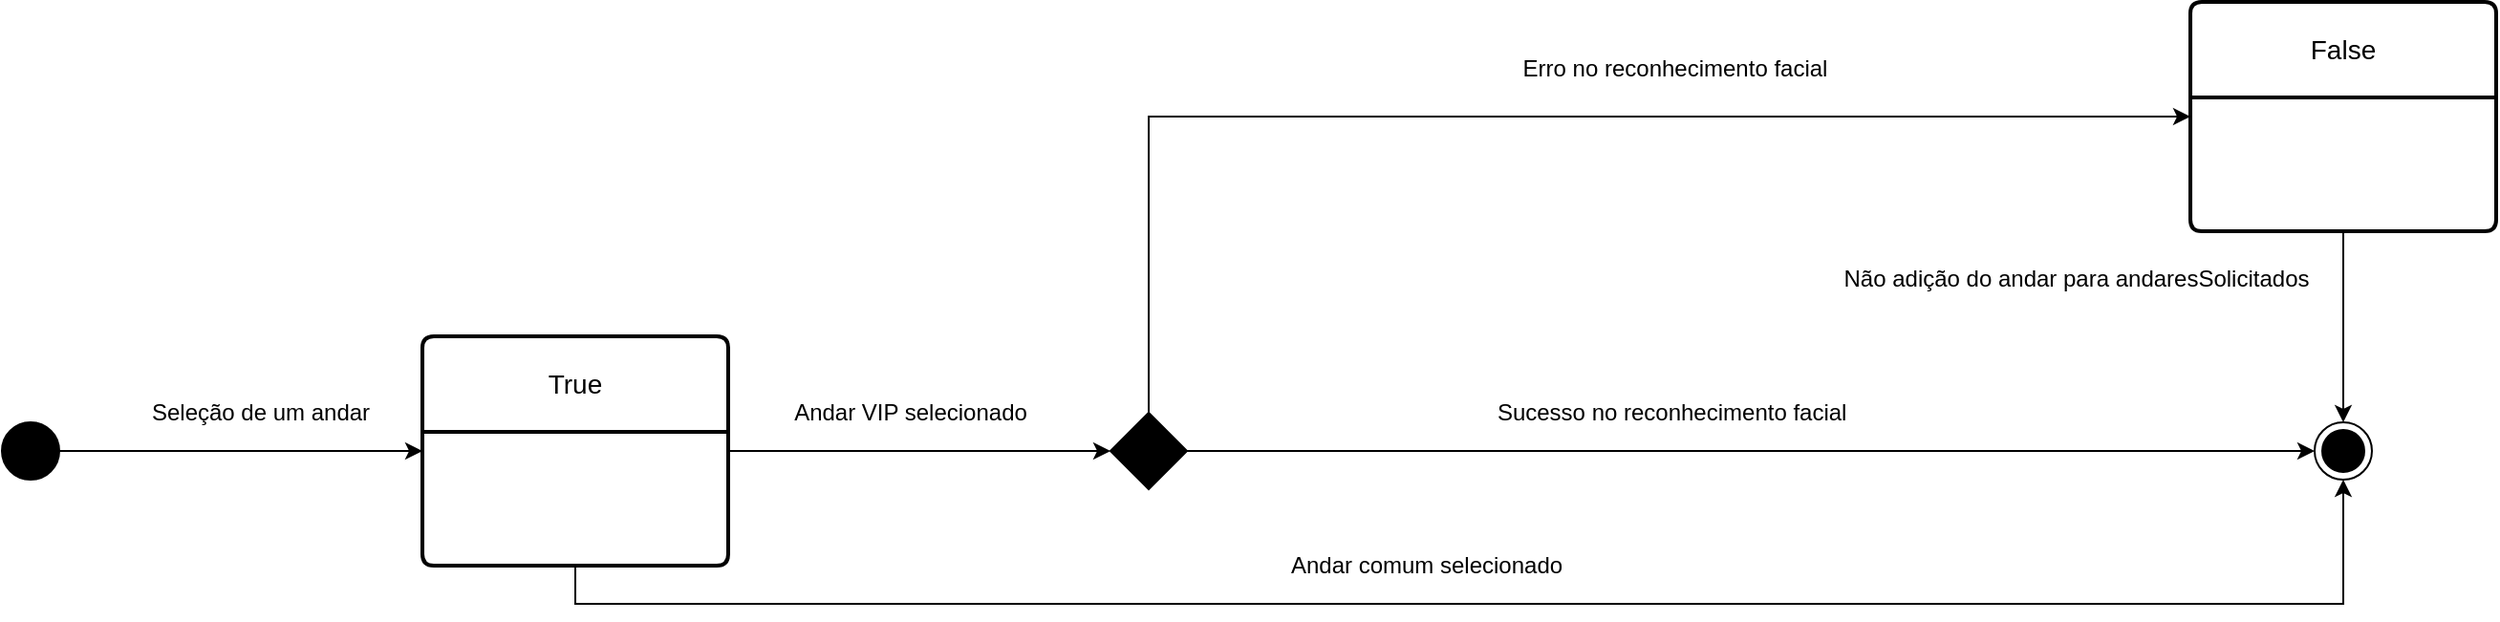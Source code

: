 <mxfile version="24.8.4">
  <diagram name="Página-1" id="xe23tXiPKZrLK1_WDng0">
    <mxGraphModel dx="1434" dy="772" grid="1" gridSize="10" guides="1" tooltips="1" connect="1" arrows="1" fold="1" page="1" pageScale="1" pageWidth="827" pageHeight="1169" math="0" shadow="0">
      <root>
        <mxCell id="0" />
        <mxCell id="1" parent="0" />
        <mxCell id="oSht-DSXq8WabyExVF9s-8" style="edgeStyle=orthogonalEdgeStyle;rounded=0;orthogonalLoop=1;jettySize=auto;html=1;exitX=1;exitY=0.5;exitDx=0;exitDy=0;entryX=0;entryY=0.5;entryDx=0;entryDy=0;" edge="1" parent="1" source="oSht-DSXq8WabyExVF9s-1" target="oSht-DSXq8WabyExVF9s-6">
          <mxGeometry relative="1" as="geometry" />
        </mxCell>
        <mxCell id="oSht-DSXq8WabyExVF9s-1" value="" style="ellipse;fillColor=strokeColor;html=1;" vertex="1" parent="1">
          <mxGeometry x="80" y="320" width="30" height="30" as="geometry" />
        </mxCell>
        <mxCell id="oSht-DSXq8WabyExVF9s-13" style="edgeStyle=orthogonalEdgeStyle;rounded=0;orthogonalLoop=1;jettySize=auto;html=1;exitX=1;exitY=0.5;exitDx=0;exitDy=0;entryX=0;entryY=0.5;entryDx=0;entryDy=0;" edge="1" parent="1" source="oSht-DSXq8WabyExVF9s-6" target="oSht-DSXq8WabyExVF9s-12">
          <mxGeometry relative="1" as="geometry" />
        </mxCell>
        <mxCell id="oSht-DSXq8WabyExVF9s-23" style="edgeStyle=orthogonalEdgeStyle;rounded=0;orthogonalLoop=1;jettySize=auto;html=1;exitX=0.5;exitY=1;exitDx=0;exitDy=0;entryX=0.5;entryY=1;entryDx=0;entryDy=0;" edge="1" parent="1" source="oSht-DSXq8WabyExVF9s-6" target="oSht-DSXq8WabyExVF9s-16">
          <mxGeometry relative="1" as="geometry">
            <mxPoint x="1000" y="355" as="targetPoint" />
          </mxGeometry>
        </mxCell>
        <mxCell id="oSht-DSXq8WabyExVF9s-6" value="True" style="swimlane;childLayout=stackLayout;horizontal=1;startSize=50;horizontalStack=0;rounded=1;fontSize=14;fontStyle=0;strokeWidth=2;resizeParent=0;resizeLast=1;shadow=0;dashed=0;align=center;arcSize=4;whiteSpace=wrap;html=1;" vertex="1" parent="1">
          <mxGeometry x="300" y="275" width="160" height="120" as="geometry" />
        </mxCell>
        <mxCell id="oSht-DSXq8WabyExVF9s-9" value="Seleção de um andar" style="text;html=1;align=center;verticalAlign=middle;resizable=0;points=[];autosize=1;strokeColor=none;fillColor=none;" vertex="1" parent="1">
          <mxGeometry x="145" y="300" width="140" height="30" as="geometry" />
        </mxCell>
        <mxCell id="oSht-DSXq8WabyExVF9s-21" style="edgeStyle=orthogonalEdgeStyle;rounded=0;orthogonalLoop=1;jettySize=auto;html=1;exitX=0.5;exitY=1;exitDx=0;exitDy=0;entryX=0.5;entryY=0;entryDx=0;entryDy=0;" edge="1" parent="1" source="oSht-DSXq8WabyExVF9s-10" target="oSht-DSXq8WabyExVF9s-16">
          <mxGeometry relative="1" as="geometry">
            <mxPoint x="995" y="310" as="targetPoint" />
          </mxGeometry>
        </mxCell>
        <mxCell id="oSht-DSXq8WabyExVF9s-10" value="False" style="swimlane;childLayout=stackLayout;horizontal=1;startSize=50;horizontalStack=0;rounded=1;fontSize=14;fontStyle=0;strokeWidth=2;resizeParent=0;resizeLast=1;shadow=0;dashed=0;align=center;arcSize=4;whiteSpace=wrap;html=1;" vertex="1" parent="1">
          <mxGeometry x="1225" y="100" width="160" height="120" as="geometry" />
        </mxCell>
        <mxCell id="oSht-DSXq8WabyExVF9s-14" style="edgeStyle=orthogonalEdgeStyle;rounded=0;orthogonalLoop=1;jettySize=auto;html=1;exitX=0.5;exitY=0;exitDx=0;exitDy=0;entryX=0;entryY=0.5;entryDx=0;entryDy=0;" edge="1" parent="1" source="oSht-DSXq8WabyExVF9s-12" target="oSht-DSXq8WabyExVF9s-10">
          <mxGeometry relative="1" as="geometry" />
        </mxCell>
        <mxCell id="oSht-DSXq8WabyExVF9s-19" style="edgeStyle=orthogonalEdgeStyle;rounded=0;orthogonalLoop=1;jettySize=auto;html=1;exitX=1;exitY=0.5;exitDx=0;exitDy=0;entryX=0;entryY=0.5;entryDx=0;entryDy=0;" edge="1" parent="1" source="oSht-DSXq8WabyExVF9s-12" target="oSht-DSXq8WabyExVF9s-16">
          <mxGeometry relative="1" as="geometry">
            <mxPoint x="980" y="335" as="targetPoint" />
          </mxGeometry>
        </mxCell>
        <mxCell id="oSht-DSXq8WabyExVF9s-12" value="" style="rhombus;whiteSpace=wrap;html=1;fillColor=#000000;" vertex="1" parent="1">
          <mxGeometry x="660" y="315" width="40" height="40" as="geometry" />
        </mxCell>
        <mxCell id="oSht-DSXq8WabyExVF9s-15" value="Andar VIP selecionado" style="text;html=1;align=center;verticalAlign=middle;resizable=0;points=[];autosize=1;strokeColor=none;fillColor=none;" vertex="1" parent="1">
          <mxGeometry x="480" y="300" width="150" height="30" as="geometry" />
        </mxCell>
        <mxCell id="oSht-DSXq8WabyExVF9s-16" value="" style="ellipse;html=1;shape=endState;fillColor=strokeColor;" vertex="1" parent="1">
          <mxGeometry x="1290" y="320" width="30" height="30" as="geometry" />
        </mxCell>
        <mxCell id="oSht-DSXq8WabyExVF9s-17" value="Erro no reconhecimento facial" style="text;html=1;align=center;verticalAlign=middle;resizable=0;points=[];autosize=1;strokeColor=none;fillColor=none;" vertex="1" parent="1">
          <mxGeometry x="865" y="120" width="180" height="30" as="geometry" />
        </mxCell>
        <mxCell id="oSht-DSXq8WabyExVF9s-20" value="Sucesso no reconhecimento facial&amp;nbsp;" style="text;html=1;align=center;verticalAlign=middle;resizable=0;points=[];autosize=1;strokeColor=none;fillColor=none;" vertex="1" parent="1">
          <mxGeometry x="850" y="300" width="210" height="30" as="geometry" />
        </mxCell>
        <mxCell id="oSht-DSXq8WabyExVF9s-22" value="Não adição do andar para andaresSolicitados" style="text;html=1;align=center;verticalAlign=middle;resizable=0;points=[];autosize=1;strokeColor=none;fillColor=none;" vertex="1" parent="1">
          <mxGeometry x="1030" y="230" width="270" height="30" as="geometry" />
        </mxCell>
        <mxCell id="oSht-DSXq8WabyExVF9s-24" value="Andar comum selecionado" style="text;html=1;align=center;verticalAlign=middle;resizable=0;points=[];autosize=1;strokeColor=none;fillColor=none;" vertex="1" parent="1">
          <mxGeometry x="740" y="380" width="170" height="30" as="geometry" />
        </mxCell>
      </root>
    </mxGraphModel>
  </diagram>
</mxfile>
